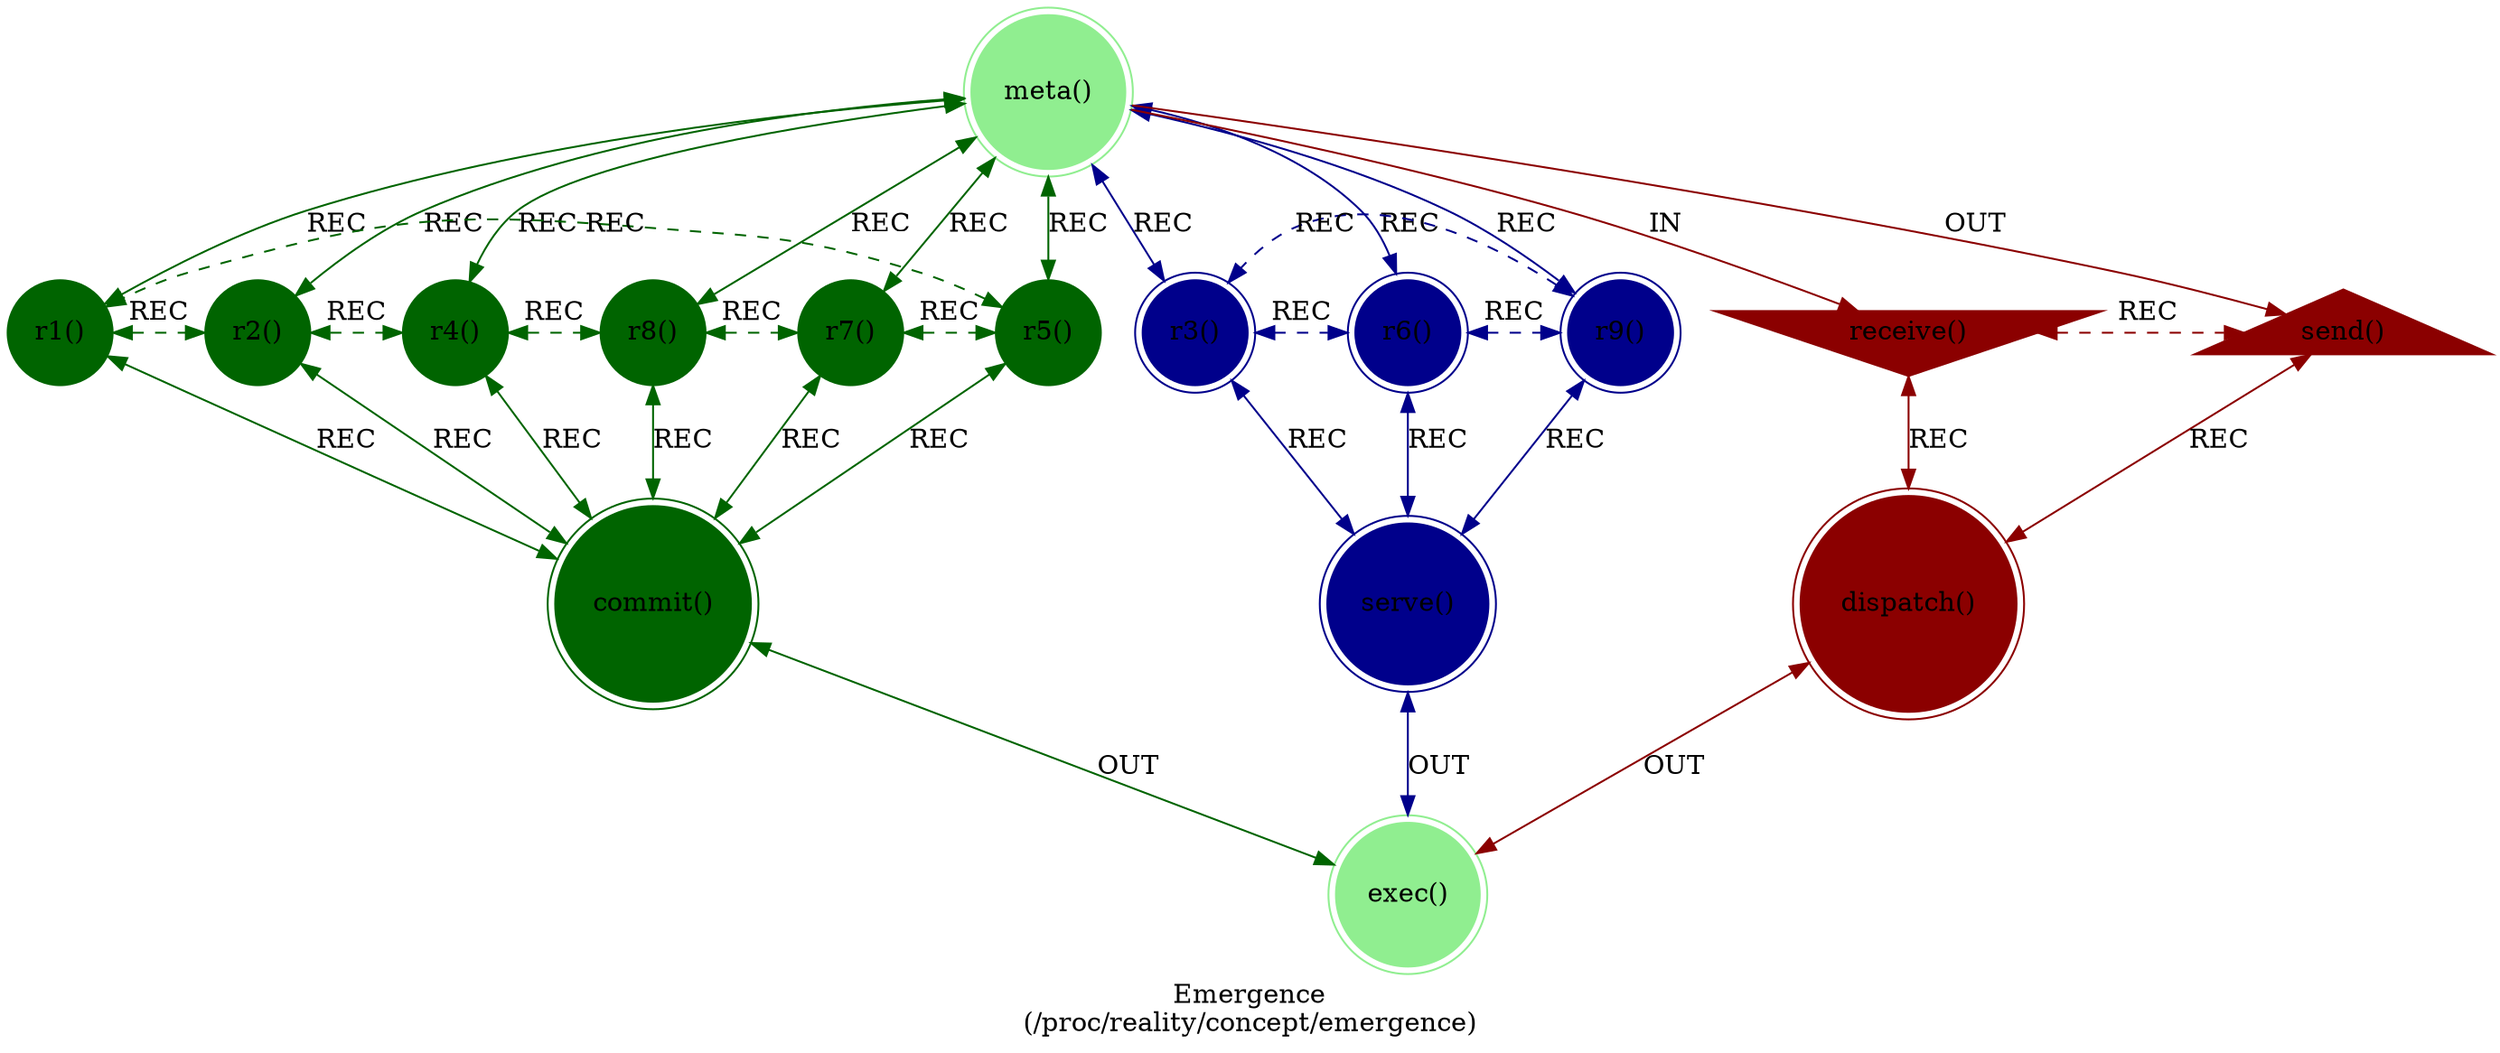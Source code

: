 strict digraph Emergence {
    label = "Emergence\n(/proc/reality/concept/emergence)";
    style = filled;
    color = lightgray;
    node [shape = circle; style = filled; color = lightgreen;];
    
    // The Axis A-0-B (In-Meta-Out).
    // The Sacred 3-6-9 (Boundary of Perception).
    // The Vortex 1-2-4-8-7-5 (Boundary of Comprehension).
    // The Router C-D-E
    // The Closure F
    spark_0_t [label = "meta()";comment = "";shape = doublecircle;];
    spark_1_t [label = "r1()";comment = "";shape = circle;color = darkgreen;];
    spark_2_t [label = "r2()";comment = "";shape = circle;color = darkgreen;];
    spark_4_t [label = "r4()";comment = "";shape = circle;color = darkgreen;];
    spark_8_t [label = "r8()";comment = "";shape = circle;color = darkgreen;];
    spark_7_t [label = "r7()";comment = "";shape = circle;color = darkgreen;];
    spark_5_t [label = "r5()";comment = "";shape = circle;color = darkgreen;];
    spark_3_t [label = "r3()";comment = "Singularity and Recursion";shape = doublecircle;color = darkblue;];
    spark_6_t [label = "r6()";comment = "Horizon and Awareness";shape = doublecircle;color = darkblue;];
    spark_9_t [label = "r9()";comment = "Attribute and Property";shape = doublecircle;color = darkblue;];
    spark_a_t [label = "receive()";comment = "Essence";shape = invtriangle;color = darkred;];
    spark_b_t [label = "send()";comment = "Presence";shape = triangle;color = darkred;];
    spark_c_t [label = "dispatch()";comment = "";shape = doublecircle;color = darkred;];
    spark_d_t [label = "commit()";comment = "";shape = doublecircle;color = darkgreen;];
    spark_e_t [label = "serve()";comment = "";shape = doublecircle;color = darkblue;];
    spark_f_t [label = "exec()";comment = "";shape = doublecircle;];
    
    // IN = Input
    // OUT = Output
    // REC = Recursion
    spark_0_t -> spark_a_t [label = "IN"; color = darkred; comment = "";];
    spark_0_t -> spark_b_t [label = "OUT"; color = darkred; comment = "";];
    spark_0_t -> {spark_3_t spark_6_t spark_9_t} [label = "REC"; color = darkblue; comment = ""; dir = both;];
    spark_0_t -> {spark_1_t spark_2_t spark_4_t spark_8_t spark_7_t spark_5_t} [label = "REC"; color = darkgreen; comment = ""; dir = both;];
    
    {spark_a_t spark_b_t} -> spark_c_t [label = "REC"; color = darkred; comment = ""; dir = both;];
    {spark_1_t spark_2_t spark_4_t spark_8_t spark_7_t spark_5_t} -> spark_d_t [label = "REC"; color = darkgreen; comment = ""; dir = both;];
    {spark_3_t spark_6_t spark_9_t} -> spark_e_t [label = "REC"; color = darkblue; comment = ""; dir = both;];
    
    spark_1_t -> spark_2_t -> spark_4_t -> spark_8_t -> spark_7_t -> spark_5_t -> spark_1_t [label = "REC"; color = darkgreen; comment = ""; style = dashed; constraint = false; dir = both;];
    spark_3_t -> spark_6_t -> spark_9_t -> spark_3_t [label = "REC"; color = darkblue; comment = ""; style = dashed; constraint = false; dir = both;];
    spark_a_t -> spark_b_t [label = "REC"; color = darkred; comment = ""; constraint = false; style = dashed; dir = both;];
    
    spark_c_t -> spark_f_t [label = "OUT"; color = darkred; comment = ""; dir = both;];
    spark_d_t -> spark_f_t [label = "OUT"; color = darkgreen; comment = ""; dir = both;];
    spark_e_t -> spark_f_t [label = "OUT"; color = darkblue; comment = ""; dir = both;];
}